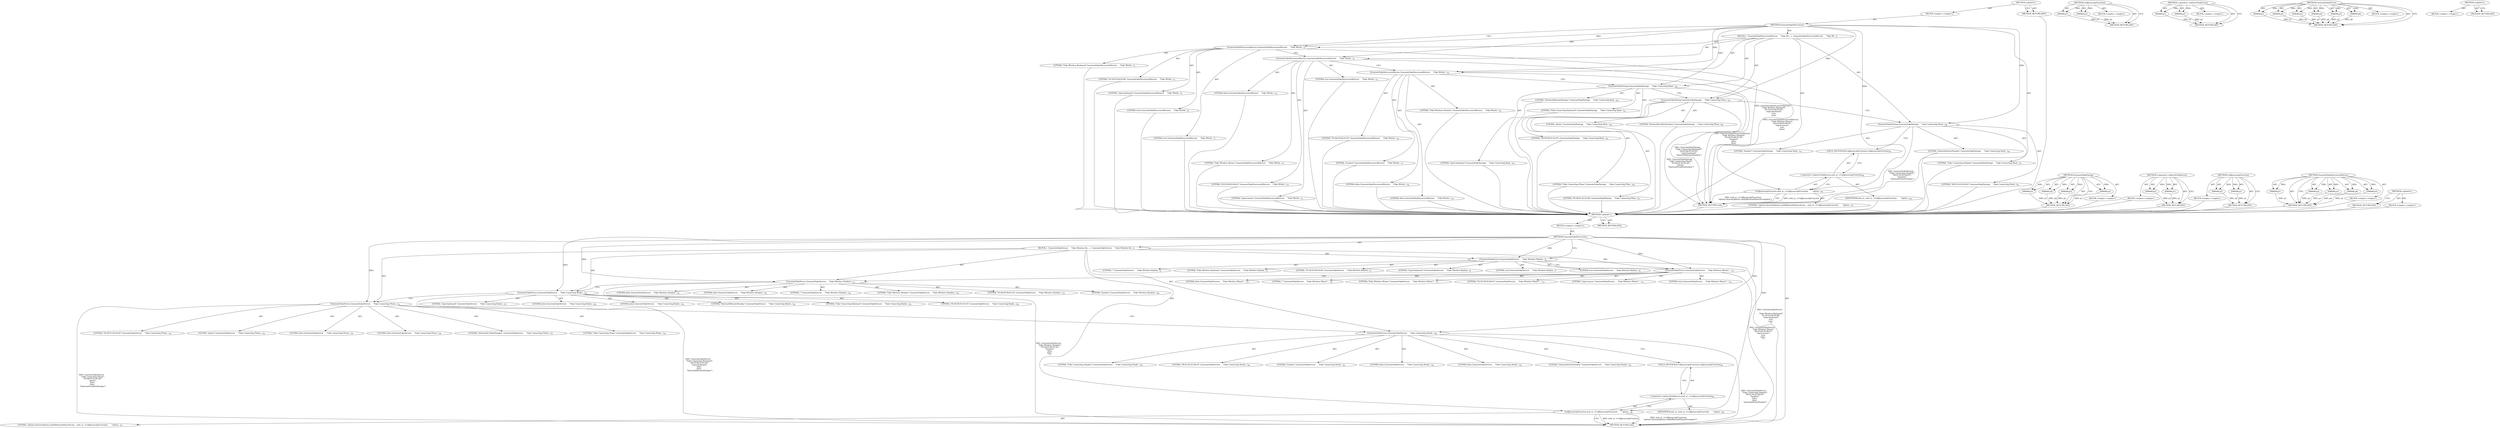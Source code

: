 digraph "&lt;global&gt;" {
vulnerable_6 [label=<(METHOD,&lt;global&gt;)<SUB>1</SUB>>];
vulnerable_7 [label=<(BLOCK,&lt;empty&gt;,&lt;empty&gt;)<SUB>1</SUB>>];
vulnerable_8 [label=<(METHOD,GenerateFakeDeviceList)<SUB>1</SUB>>];
vulnerable_9 [label=<(BLOCK,{
  GenerateFakeDiscoveredDevice(
     &quot;Fake Wi...,{
  GenerateFakeDiscoveredDevice(
     &quot;Fake Wi...)<SUB>1</SUB>>];
vulnerable_10 [label=<(GenerateFakeDiscoveredDevice,GenerateFakeDiscoveredDevice(
     &quot;Fake Wirele...)<SUB>2</SUB>>];
vulnerable_11 [label=<(LITERAL,&quot;Fake Wireless Keyboard&quot;,GenerateFakeDiscoveredDevice(
     &quot;Fake Wirele...)<SUB>3</SUB>>];
vulnerable_12 [label=<(LITERAL,&quot;01-02-03-04-05-06&quot;,GenerateFakeDiscoveredDevice(
     &quot;Fake Wirele...)<SUB>4</SUB>>];
vulnerable_13 [label=<(LITERAL,&quot;input-keyboard&quot;,GenerateFakeDiscoveredDevice(
     &quot;Fake Wirele...)<SUB>5</SUB>>];
vulnerable_14 [label=<(LITERAL,true,GenerateFakeDiscoveredDevice(
     &quot;Fake Wirele...)<SUB>6</SUB>>];
vulnerable_15 [label=<(LITERAL,true,GenerateFakeDiscoveredDevice(
     &quot;Fake Wirele...)<SUB>7</SUB>>];
vulnerable_16 [label=<(GenerateFakeDiscoveredDevice,GenerateFakeDiscoveredDevice(
     &quot;Fake Wirele...)<SUB>8</SUB>>];
vulnerable_17 [label=<(LITERAL,&quot;Fake Wireless Mouse&quot;,GenerateFakeDiscoveredDevice(
     &quot;Fake Wirele...)<SUB>9</SUB>>];
vulnerable_18 [label=<(LITERAL,&quot;02-03-04-05-06-01&quot;,GenerateFakeDiscoveredDevice(
     &quot;Fake Wirele...)<SUB>10</SUB>>];
vulnerable_19 [label=<(LITERAL,&quot;input-mouse&quot;,GenerateFakeDiscoveredDevice(
     &quot;Fake Wirele...)<SUB>11</SUB>>];
vulnerable_20 [label=<(LITERAL,true,GenerateFakeDiscoveredDevice(
     &quot;Fake Wirele...)<SUB>12</SUB>>];
vulnerable_21 [label=<(LITERAL,false,GenerateFakeDiscoveredDevice(
     &quot;Fake Wirele...)<SUB>13</SUB>>];
vulnerable_22 [label=<(GenerateFakeDiscoveredDevice,GenerateFakeDiscoveredDevice(
     &quot;Fake Wirele...)<SUB>14</SUB>>];
vulnerable_23 [label=<(LITERAL,&quot;Fake Wireless Headset&quot;,GenerateFakeDiscoveredDevice(
     &quot;Fake Wirele...)<SUB>15</SUB>>];
vulnerable_24 [label=<(LITERAL,&quot;03-04-05-06-01-02&quot;,GenerateFakeDiscoveredDevice(
     &quot;Fake Wirele...)<SUB>16</SUB>>];
vulnerable_25 [label=<(LITERAL,&quot;headset&quot;,GenerateFakeDiscoveredDevice(
     &quot;Fake Wirele...)<SUB>17</SUB>>];
vulnerable_26 [label=<(LITERAL,false,GenerateFakeDiscoveredDevice(
     &quot;Fake Wirele...)<SUB>18</SUB>>];
vulnerable_27 [label=<(LITERAL,false,GenerateFakeDiscoveredDevice(
     &quot;Fake Wirele...)<SUB>19</SUB>>];
vulnerable_28 [label=<(GenerateFakePairing,GenerateFakePairing(
     &quot;Fake Connecting Keyb...)<SUB>20</SUB>>];
vulnerable_29 [label=<(LITERAL,&quot;Fake Connecting Keyboard&quot;,GenerateFakePairing(
     &quot;Fake Connecting Keyb...)<SUB>21</SUB>>];
vulnerable_30 [label=<(LITERAL,&quot;04-05-06-01-02-03&quot;,GenerateFakePairing(
     &quot;Fake Connecting Keyb...)<SUB>22</SUB>>];
vulnerable_31 [label=<(LITERAL,&quot;input-keyboard&quot;,GenerateFakePairing(
     &quot;Fake Connecting Keyb...)<SUB>23</SUB>>];
vulnerable_32 [label=<(LITERAL,&quot;bluetoothRemotePasskey&quot;,GenerateFakePairing(
     &quot;Fake Connecting Keyb...)<SUB>24</SUB>>];
vulnerable_33 [label=<(GenerateFakePairing,GenerateFakePairing(
     &quot;Fake Connecting Phon...)<SUB>25</SUB>>];
vulnerable_34 [label=<(LITERAL,&quot;Fake Connecting Phone&quot;,GenerateFakePairing(
     &quot;Fake Connecting Phon...)<SUB>26</SUB>>];
vulnerable_35 [label=<(LITERAL,&quot;05-06-01-02-03-04&quot;,GenerateFakePairing(
     &quot;Fake Connecting Phon...)<SUB>27</SUB>>];
vulnerable_36 [label=<(LITERAL,&quot;phone&quot;,GenerateFakePairing(
     &quot;Fake Connecting Phon...)<SUB>28</SUB>>];
vulnerable_37 [label=<(LITERAL,&quot;bluetoothConfirmPasskey&quot;,GenerateFakePairing(
     &quot;Fake Connecting Phon...)<SUB>29</SUB>>];
vulnerable_38 [label=<(GenerateFakePairing,GenerateFakePairing(
     &quot;Fake Connecting Head...)<SUB>30</SUB>>];
vulnerable_39 [label=<(LITERAL,&quot;Fake Connecting Headset&quot;,GenerateFakePairing(
     &quot;Fake Connecting Head...)<SUB>31</SUB>>];
vulnerable_40 [label=<(LITERAL,&quot;06-01-02-03-04-05&quot;,GenerateFakePairing(
     &quot;Fake Connecting Head...)<SUB>32</SUB>>];
vulnerable_41 [label=<(LITERAL,&quot;headset&quot;,GenerateFakePairing(
     &quot;Fake Connecting Head...)<SUB>33</SUB>>];
vulnerable_42 [label=<(LITERAL,&quot;bluetoothEnterPasskey&quot;,GenerateFakePairing(
     &quot;Fake Connecting Head...)<SUB>34</SUB>>];
vulnerable_43 [label=<(CallJavascriptFunction,web_ui_-&gt;CallJavascriptFunction(
       &quot;option...)<SUB>36</SUB>>];
vulnerable_44 [label=<(&lt;operator&gt;.indirectFieldAccess,web_ui_-&gt;CallJavascriptFunction)<SUB>36</SUB>>];
vulnerable_45 [label=<(IDENTIFIER,web_ui_,web_ui_-&gt;CallJavascriptFunction(
       &quot;option...)<SUB>36</SUB>>];
vulnerable_46 [label=<(FIELD_IDENTIFIER,CallJavascriptFunction,CallJavascriptFunction)<SUB>36</SUB>>];
vulnerable_47 [label=<(LITERAL,&quot;options.SystemOptions.notifyBluetoothSearchCom...,web_ui_-&gt;CallJavascriptFunction(
       &quot;option...)<SUB>37</SUB>>];
vulnerable_48 [label=<(METHOD_RETURN,void)<SUB>1</SUB>>];
vulnerable_50 [label=<(METHOD_RETURN,ANY)<SUB>1</SUB>>];
vulnerable_95 [label=<(METHOD,GenerateFakePairing)>];
vulnerable_96 [label=<(PARAM,p1)>];
vulnerable_97 [label=<(PARAM,p2)>];
vulnerable_98 [label=<(PARAM,p3)>];
vulnerable_99 [label=<(PARAM,p4)>];
vulnerable_100 [label=<(BLOCK,&lt;empty&gt;,&lt;empty&gt;)>];
vulnerable_101 [label=<(METHOD_RETURN,ANY)>];
vulnerable_107 [label=<(METHOD,&lt;operator&gt;.indirectFieldAccess)>];
vulnerable_108 [label=<(PARAM,p1)>];
vulnerable_109 [label=<(PARAM,p2)>];
vulnerable_110 [label=<(BLOCK,&lt;empty&gt;,&lt;empty&gt;)>];
vulnerable_111 [label=<(METHOD_RETURN,ANY)>];
vulnerable_102 [label=<(METHOD,CallJavascriptFunction)>];
vulnerable_103 [label=<(PARAM,p1)>];
vulnerable_104 [label=<(PARAM,p2)>];
vulnerable_105 [label=<(BLOCK,&lt;empty&gt;,&lt;empty&gt;)>];
vulnerable_106 [label=<(METHOD_RETURN,ANY)>];
vulnerable_87 [label=<(METHOD,GenerateFakeDiscoveredDevice)>];
vulnerable_88 [label=<(PARAM,p1)>];
vulnerable_89 [label=<(PARAM,p2)>];
vulnerable_90 [label=<(PARAM,p3)>];
vulnerable_91 [label=<(PARAM,p4)>];
vulnerable_92 [label=<(PARAM,p5)>];
vulnerable_93 [label=<(BLOCK,&lt;empty&gt;,&lt;empty&gt;)>];
vulnerable_94 [label=<(METHOD_RETURN,ANY)>];
vulnerable_81 [label=<(METHOD,&lt;global&gt;)<SUB>1</SUB>>];
vulnerable_82 [label=<(BLOCK,&lt;empty&gt;,&lt;empty&gt;)>];
vulnerable_83 [label=<(METHOD_RETURN,ANY)>];
fixed_6 [label=<(METHOD,&lt;global&gt;)<SUB>1</SUB>>];
fixed_7 [label=<(BLOCK,&lt;empty&gt;,&lt;empty&gt;)<SUB>1</SUB>>];
fixed_8 [label=<(METHOD,GenerateFakeDeviceList)<SUB>1</SUB>>];
fixed_9 [label=<(BLOCK,{
  GenerateFakeDevice(

     &quot;Fake Wireless Ke...,{
  GenerateFakeDevice(

     &quot;Fake Wireless Ke...)<SUB>1</SUB>>];
fixed_10 [label=<(GenerateFakeDevice,GenerateFakeDevice(

     &quot;Fake Wireless Keyboa...)<SUB>2</SUB>>];
fixed_11 [label=<(LITERAL,&quot;Fake Wireless Keyboard&quot;,GenerateFakeDevice(

     &quot;Fake Wireless Keyboa...)<SUB>4</SUB>>];
fixed_12 [label=<(LITERAL,&quot;01-02-03-04-05-06&quot;,GenerateFakeDevice(

     &quot;Fake Wireless Keyboa...)<SUB>5</SUB>>];
fixed_13 [label=<(LITERAL,&quot;input-keyboard&quot;,GenerateFakeDevice(

     &quot;Fake Wireless Keyboa...)<SUB>6</SUB>>];
fixed_14 [label=<(LITERAL,true,GenerateFakeDevice(

     &quot;Fake Wireless Keyboa...)<SUB>7</SUB>>];
fixed_15 [label=<(LITERAL,true,GenerateFakeDevice(

     &quot;Fake Wireless Keyboa...)<SUB>8</SUB>>];
fixed_16 [label=<(LITERAL,&quot;&quot;,GenerateFakeDevice(

     &quot;Fake Wireless Keyboa...)<SUB>9</SUB>>];
fixed_17 [label=<(GenerateFakeDevice,GenerateFakeDevice(
     &quot;Fake Wireless Mouse&quot;,...)<SUB>10</SUB>>];
fixed_18 [label=<(LITERAL,&quot;Fake Wireless Mouse&quot;,GenerateFakeDevice(
     &quot;Fake Wireless Mouse&quot;,...)<SUB>11</SUB>>];
fixed_19 [label=<(LITERAL,&quot;02-03-04-05-06-01&quot;,GenerateFakeDevice(
     &quot;Fake Wireless Mouse&quot;,...)<SUB>12</SUB>>];
fixed_20 [label=<(LITERAL,&quot;input-mouse&quot;,GenerateFakeDevice(
     &quot;Fake Wireless Mouse&quot;,...)<SUB>13</SUB>>];
fixed_21 [label=<(LITERAL,true,GenerateFakeDevice(
     &quot;Fake Wireless Mouse&quot;,...)<SUB>14</SUB>>];
fixed_22 [label=<(LITERAL,false,GenerateFakeDevice(
     &quot;Fake Wireless Mouse&quot;,...)<SUB>15</SUB>>];
fixed_23 [label=<(LITERAL,&quot;&quot;,GenerateFakeDevice(
     &quot;Fake Wireless Mouse&quot;,...)<SUB>16</SUB>>];
fixed_24 [label=<(GenerateFakeDevice,GenerateFakeDevice(
     &quot;Fake Wireless Headset...)<SUB>17</SUB>>];
fixed_25 [label=<(LITERAL,&quot;Fake Wireless Headset&quot;,GenerateFakeDevice(
     &quot;Fake Wireless Headset...)<SUB>18</SUB>>];
fixed_26 [label=<(LITERAL,&quot;03-04-05-06-01-02&quot;,GenerateFakeDevice(
     &quot;Fake Wireless Headset...)<SUB>19</SUB>>];
fixed_27 [label=<(LITERAL,&quot;headset&quot;,GenerateFakeDevice(
     &quot;Fake Wireless Headset...)<SUB>20</SUB>>];
fixed_28 [label=<(LITERAL,false,GenerateFakeDevice(
     &quot;Fake Wireless Headset...)<SUB>21</SUB>>];
fixed_29 [label=<(LITERAL,false,GenerateFakeDevice(
     &quot;Fake Wireless Headset...)<SUB>22</SUB>>];
fixed_30 [label=<(LITERAL,&quot;&quot;,GenerateFakeDevice(
     &quot;Fake Wireless Headset...)<SUB>23</SUB>>];
fixed_31 [label=<(GenerateFakeDevice,GenerateFakeDevice(
     &quot;Fake Connecting Keybo...)<SUB>24</SUB>>];
fixed_32 [label=<(LITERAL,&quot;Fake Connecting Keyboard&quot;,GenerateFakeDevice(
     &quot;Fake Connecting Keybo...)<SUB>25</SUB>>];
fixed_33 [label=<(LITERAL,&quot;04-05-06-01-02-03&quot;,GenerateFakeDevice(
     &quot;Fake Connecting Keybo...)<SUB>26</SUB>>];
fixed_34 [label=<(LITERAL,&quot;input-keyboard&quot;,GenerateFakeDevice(
     &quot;Fake Connecting Keybo...)<SUB>27</SUB>>];
fixed_35 [label=<(LITERAL,false,GenerateFakeDevice(
     &quot;Fake Connecting Keybo...)<SUB>28</SUB>>];
fixed_36 [label=<(LITERAL,false,GenerateFakeDevice(
     &quot;Fake Connecting Keybo...)<SUB>29</SUB>>];
fixed_37 [label=<(LITERAL,&quot;bluetoothRemotePasskey&quot;,GenerateFakeDevice(
     &quot;Fake Connecting Keybo...)<SUB>30</SUB>>];
fixed_38 [label=<(GenerateFakeDevice,GenerateFakeDevice(
     &quot;Fake Connecting Phone...)<SUB>31</SUB>>];
fixed_39 [label=<(LITERAL,&quot;Fake Connecting Phone&quot;,GenerateFakeDevice(
     &quot;Fake Connecting Phone...)<SUB>32</SUB>>];
fixed_40 [label=<(LITERAL,&quot;05-06-01-02-03-04&quot;,GenerateFakeDevice(
     &quot;Fake Connecting Phone...)<SUB>33</SUB>>];
fixed_41 [label=<(LITERAL,&quot;phone&quot;,GenerateFakeDevice(
     &quot;Fake Connecting Phone...)<SUB>34</SUB>>];
fixed_42 [label=<(LITERAL,false,GenerateFakeDevice(
     &quot;Fake Connecting Phone...)<SUB>35</SUB>>];
fixed_43 [label=<(LITERAL,false,GenerateFakeDevice(
     &quot;Fake Connecting Phone...)<SUB>36</SUB>>];
fixed_44 [label=<(LITERAL,&quot;bluetoothConfirmPasskey&quot;,GenerateFakeDevice(
     &quot;Fake Connecting Phone...)<SUB>37</SUB>>];
fixed_45 [label=<(GenerateFakeDevice,GenerateFakeDevice(
     &quot;Fake Connecting Heads...)<SUB>38</SUB>>];
fixed_46 [label=<(LITERAL,&quot;Fake Connecting Headset&quot;,GenerateFakeDevice(
     &quot;Fake Connecting Heads...)<SUB>39</SUB>>];
fixed_47 [label=<(LITERAL,&quot;06-01-02-03-04-05&quot;,GenerateFakeDevice(
     &quot;Fake Connecting Heads...)<SUB>40</SUB>>];
fixed_48 [label=<(LITERAL,&quot;headset&quot;,GenerateFakeDevice(
     &quot;Fake Connecting Heads...)<SUB>41</SUB>>];
fixed_49 [label=<(LITERAL,false,GenerateFakeDevice(
     &quot;Fake Connecting Heads...)<SUB>42</SUB>>];
fixed_50 [label=<(LITERAL,false,GenerateFakeDevice(
     &quot;Fake Connecting Heads...)<SUB>43</SUB>>];
fixed_51 [label=<(LITERAL,&quot;bluetoothEnterPasskey&quot;,GenerateFakeDevice(
     &quot;Fake Connecting Heads...)<SUB>44</SUB>>];
fixed_52 [label=<(CallJavascriptFunction,web_ui_-&gt;CallJavascriptFunction(
       &quot;option...)<SUB>46</SUB>>];
fixed_53 [label=<(&lt;operator&gt;.indirectFieldAccess,web_ui_-&gt;CallJavascriptFunction)<SUB>46</SUB>>];
fixed_54 [label=<(IDENTIFIER,web_ui_,web_ui_-&gt;CallJavascriptFunction(
       &quot;option...)<SUB>46</SUB>>];
fixed_55 [label=<(FIELD_IDENTIFIER,CallJavascriptFunction,CallJavascriptFunction)<SUB>46</SUB>>];
fixed_56 [label=<(LITERAL,&quot;options.SystemOptions.notifyBluetoothSearchCom...,web_ui_-&gt;CallJavascriptFunction(
       &quot;option...)<SUB>47</SUB>>];
fixed_57 [label=<(METHOD_RETURN,void)<SUB>1</SUB>>];
fixed_59 [label=<(METHOD_RETURN,ANY)<SUB>1</SUB>>];
fixed_107 [label=<(METHOD,CallJavascriptFunction)>];
fixed_108 [label=<(PARAM,p1)>];
fixed_109 [label=<(PARAM,p2)>];
fixed_110 [label=<(BLOCK,&lt;empty&gt;,&lt;empty&gt;)>];
fixed_111 [label=<(METHOD_RETURN,ANY)>];
fixed_112 [label=<(METHOD,&lt;operator&gt;.indirectFieldAccess)>];
fixed_113 [label=<(PARAM,p1)>];
fixed_114 [label=<(PARAM,p2)>];
fixed_115 [label=<(BLOCK,&lt;empty&gt;,&lt;empty&gt;)>];
fixed_116 [label=<(METHOD_RETURN,ANY)>];
fixed_98 [label=<(METHOD,GenerateFakeDevice)>];
fixed_99 [label=<(PARAM,p1)>];
fixed_100 [label=<(PARAM,p2)>];
fixed_101 [label=<(PARAM,p3)>];
fixed_102 [label=<(PARAM,p4)>];
fixed_103 [label=<(PARAM,p5)>];
fixed_104 [label=<(PARAM,p6)>];
fixed_105 [label=<(BLOCK,&lt;empty&gt;,&lt;empty&gt;)>];
fixed_106 [label=<(METHOD_RETURN,ANY)>];
fixed_92 [label=<(METHOD,&lt;global&gt;)<SUB>1</SUB>>];
fixed_93 [label=<(BLOCK,&lt;empty&gt;,&lt;empty&gt;)>];
fixed_94 [label=<(METHOD_RETURN,ANY)>];
vulnerable_6 -> vulnerable_7  [key=0, label="AST: "];
vulnerable_6 -> vulnerable_50  [key=0, label="AST: "];
vulnerable_6 -> vulnerable_50  [key=1, label="CFG: "];
vulnerable_7 -> vulnerable_8  [key=0, label="AST: "];
vulnerable_8 -> vulnerable_9  [key=0, label="AST: "];
vulnerable_8 -> vulnerable_48  [key=0, label="AST: "];
vulnerable_8 -> vulnerable_10  [key=0, label="CFG: "];
vulnerable_8 -> vulnerable_10  [key=1, label="DDG: "];
vulnerable_8 -> vulnerable_16  [key=0, label="DDG: "];
vulnerable_8 -> vulnerable_22  [key=0, label="DDG: "];
vulnerable_8 -> vulnerable_28  [key=0, label="DDG: "];
vulnerable_8 -> vulnerable_33  [key=0, label="DDG: "];
vulnerable_8 -> vulnerable_38  [key=0, label="DDG: "];
vulnerable_8 -> vulnerable_43  [key=0, label="DDG: "];
vulnerable_9 -> vulnerable_10  [key=0, label="AST: "];
vulnerable_9 -> vulnerable_16  [key=0, label="AST: "];
vulnerable_9 -> vulnerable_22  [key=0, label="AST: "];
vulnerable_9 -> vulnerable_28  [key=0, label="AST: "];
vulnerable_9 -> vulnerable_33  [key=0, label="AST: "];
vulnerable_9 -> vulnerable_38  [key=0, label="AST: "];
vulnerable_9 -> vulnerable_43  [key=0, label="AST: "];
vulnerable_10 -> vulnerable_11  [key=0, label="AST: "];
vulnerable_10 -> vulnerable_12  [key=0, label="AST: "];
vulnerable_10 -> vulnerable_13  [key=0, label="AST: "];
vulnerable_10 -> vulnerable_14  [key=0, label="AST: "];
vulnerable_10 -> vulnerable_15  [key=0, label="AST: "];
vulnerable_10 -> vulnerable_16  [key=0, label="CFG: "];
vulnerable_10 -> vulnerable_48  [key=0, label="DDG: GenerateFakeDiscoveredDevice(
     &quot;Fake Wireless Keyboard&quot;,
     &quot;01-02-03-04-05-06&quot;,
     &quot;input-keyboard&quot;,
     true,
    true)"];
vulnerable_11 -> fixed_6  [key=0];
vulnerable_12 -> fixed_6  [key=0];
vulnerable_13 -> fixed_6  [key=0];
vulnerable_14 -> fixed_6  [key=0];
vulnerable_15 -> fixed_6  [key=0];
vulnerable_16 -> vulnerable_17  [key=0, label="AST: "];
vulnerable_16 -> vulnerable_18  [key=0, label="AST: "];
vulnerable_16 -> vulnerable_19  [key=0, label="AST: "];
vulnerable_16 -> vulnerable_20  [key=0, label="AST: "];
vulnerable_16 -> vulnerable_21  [key=0, label="AST: "];
vulnerable_16 -> vulnerable_22  [key=0, label="CFG: "];
vulnerable_16 -> vulnerable_48  [key=0, label="DDG: GenerateFakeDiscoveredDevice(
     &quot;Fake Wireless Mouse&quot;,
     &quot;02-03-04-05-06-01&quot;,
     &quot;input-mouse&quot;,
     true,
    false)"];
vulnerable_17 -> fixed_6  [key=0];
vulnerable_18 -> fixed_6  [key=0];
vulnerable_19 -> fixed_6  [key=0];
vulnerable_20 -> fixed_6  [key=0];
vulnerable_21 -> fixed_6  [key=0];
vulnerable_22 -> vulnerable_23  [key=0, label="AST: "];
vulnerable_22 -> vulnerable_24  [key=0, label="AST: "];
vulnerable_22 -> vulnerable_25  [key=0, label="AST: "];
vulnerable_22 -> vulnerable_26  [key=0, label="AST: "];
vulnerable_22 -> vulnerable_27  [key=0, label="AST: "];
vulnerable_22 -> vulnerable_28  [key=0, label="CFG: "];
vulnerable_22 -> vulnerable_48  [key=0, label="DDG: GenerateFakeDiscoveredDevice(
     &quot;Fake Wireless Headset&quot;,
     &quot;03-04-05-06-01-02&quot;,
     &quot;headset&quot;,
     false,
    false)"];
vulnerable_23 -> fixed_6  [key=0];
vulnerable_24 -> fixed_6  [key=0];
vulnerable_25 -> fixed_6  [key=0];
vulnerable_26 -> fixed_6  [key=0];
vulnerable_27 -> fixed_6  [key=0];
vulnerable_28 -> vulnerable_29  [key=0, label="AST: "];
vulnerable_28 -> vulnerable_30  [key=0, label="AST: "];
vulnerable_28 -> vulnerable_31  [key=0, label="AST: "];
vulnerable_28 -> vulnerable_32  [key=0, label="AST: "];
vulnerable_28 -> vulnerable_33  [key=0, label="CFG: "];
vulnerable_28 -> vulnerable_48  [key=0, label="DDG: GenerateFakePairing(
     &quot;Fake Connecting Keyboard&quot;,
     &quot;04-05-06-01-02-03&quot;,
     &quot;input-keyboard&quot;,
     &quot;bluetoothRemotePasskey&quot;)"];
vulnerable_29 -> fixed_6  [key=0];
vulnerable_30 -> fixed_6  [key=0];
vulnerable_31 -> fixed_6  [key=0];
vulnerable_32 -> fixed_6  [key=0];
vulnerable_33 -> vulnerable_34  [key=0, label="AST: "];
vulnerable_33 -> vulnerable_35  [key=0, label="AST: "];
vulnerable_33 -> vulnerable_36  [key=0, label="AST: "];
vulnerable_33 -> vulnerable_37  [key=0, label="AST: "];
vulnerable_33 -> vulnerable_38  [key=0, label="CFG: "];
vulnerable_33 -> vulnerable_48  [key=0, label="DDG: GenerateFakePairing(
     &quot;Fake Connecting Phone&quot;,
     &quot;05-06-01-02-03-04&quot;,
     &quot;phone&quot;,
     &quot;bluetoothConfirmPasskey&quot;)"];
vulnerable_34 -> fixed_6  [key=0];
vulnerable_35 -> fixed_6  [key=0];
vulnerable_36 -> fixed_6  [key=0];
vulnerable_37 -> fixed_6  [key=0];
vulnerable_38 -> vulnerable_39  [key=0, label="AST: "];
vulnerable_38 -> vulnerable_40  [key=0, label="AST: "];
vulnerable_38 -> vulnerable_41  [key=0, label="AST: "];
vulnerable_38 -> vulnerable_42  [key=0, label="AST: "];
vulnerable_38 -> vulnerable_46  [key=0, label="CFG: "];
vulnerable_38 -> vulnerable_48  [key=0, label="DDG: GenerateFakePairing(
     &quot;Fake Connecting Headset&quot;,
     &quot;06-01-02-03-04-05&quot;,
     &quot;headset&quot;,
     &quot;bluetoothEnterPasskey&quot;)"];
vulnerable_39 -> fixed_6  [key=0];
vulnerable_40 -> fixed_6  [key=0];
vulnerable_41 -> fixed_6  [key=0];
vulnerable_42 -> fixed_6  [key=0];
vulnerable_43 -> vulnerable_44  [key=0, label="AST: "];
vulnerable_43 -> vulnerable_47  [key=0, label="AST: "];
vulnerable_43 -> vulnerable_48  [key=0, label="CFG: "];
vulnerable_43 -> vulnerable_48  [key=1, label="DDG: web_ui_-&gt;CallJavascriptFunction"];
vulnerable_43 -> vulnerable_48  [key=2, label="DDG: web_ui_-&gt;CallJavascriptFunction(
       &quot;options.SystemOptions.notifyBluetoothSearchComplete&quot;)"];
vulnerable_44 -> vulnerable_45  [key=0, label="AST: "];
vulnerable_44 -> vulnerable_46  [key=0, label="AST: "];
vulnerable_44 -> vulnerable_43  [key=0, label="CFG: "];
vulnerable_45 -> fixed_6  [key=0];
vulnerable_46 -> vulnerable_44  [key=0, label="CFG: "];
vulnerable_47 -> fixed_6  [key=0];
vulnerable_48 -> fixed_6  [key=0];
vulnerable_50 -> fixed_6  [key=0];
vulnerable_95 -> vulnerable_96  [key=0, label="AST: "];
vulnerable_95 -> vulnerable_96  [key=1, label="DDG: "];
vulnerable_95 -> vulnerable_100  [key=0, label="AST: "];
vulnerable_95 -> vulnerable_97  [key=0, label="AST: "];
vulnerable_95 -> vulnerable_97  [key=1, label="DDG: "];
vulnerable_95 -> vulnerable_101  [key=0, label="AST: "];
vulnerable_95 -> vulnerable_101  [key=1, label="CFG: "];
vulnerable_95 -> vulnerable_98  [key=0, label="AST: "];
vulnerable_95 -> vulnerable_98  [key=1, label="DDG: "];
vulnerable_95 -> vulnerable_99  [key=0, label="AST: "];
vulnerable_95 -> vulnerable_99  [key=1, label="DDG: "];
vulnerable_96 -> vulnerable_101  [key=0, label="DDG: p1"];
vulnerable_97 -> vulnerable_101  [key=0, label="DDG: p2"];
vulnerable_98 -> vulnerable_101  [key=0, label="DDG: p3"];
vulnerable_99 -> vulnerable_101  [key=0, label="DDG: p4"];
vulnerable_100 -> fixed_6  [key=0];
vulnerable_101 -> fixed_6  [key=0];
vulnerable_107 -> vulnerable_108  [key=0, label="AST: "];
vulnerable_107 -> vulnerable_108  [key=1, label="DDG: "];
vulnerable_107 -> vulnerable_110  [key=0, label="AST: "];
vulnerable_107 -> vulnerable_109  [key=0, label="AST: "];
vulnerable_107 -> vulnerable_109  [key=1, label="DDG: "];
vulnerable_107 -> vulnerable_111  [key=0, label="AST: "];
vulnerable_107 -> vulnerable_111  [key=1, label="CFG: "];
vulnerable_108 -> vulnerable_111  [key=0, label="DDG: p1"];
vulnerable_109 -> vulnerable_111  [key=0, label="DDG: p2"];
vulnerable_110 -> fixed_6  [key=0];
vulnerable_111 -> fixed_6  [key=0];
vulnerable_102 -> vulnerable_103  [key=0, label="AST: "];
vulnerable_102 -> vulnerable_103  [key=1, label="DDG: "];
vulnerable_102 -> vulnerable_105  [key=0, label="AST: "];
vulnerable_102 -> vulnerable_104  [key=0, label="AST: "];
vulnerable_102 -> vulnerable_104  [key=1, label="DDG: "];
vulnerable_102 -> vulnerable_106  [key=0, label="AST: "];
vulnerable_102 -> vulnerable_106  [key=1, label="CFG: "];
vulnerable_103 -> vulnerable_106  [key=0, label="DDG: p1"];
vulnerable_104 -> vulnerable_106  [key=0, label="DDG: p2"];
vulnerable_105 -> fixed_6  [key=0];
vulnerable_106 -> fixed_6  [key=0];
vulnerable_87 -> vulnerable_88  [key=0, label="AST: "];
vulnerable_87 -> vulnerable_88  [key=1, label="DDG: "];
vulnerable_87 -> vulnerable_93  [key=0, label="AST: "];
vulnerable_87 -> vulnerable_89  [key=0, label="AST: "];
vulnerable_87 -> vulnerable_89  [key=1, label="DDG: "];
vulnerable_87 -> vulnerable_94  [key=0, label="AST: "];
vulnerable_87 -> vulnerable_94  [key=1, label="CFG: "];
vulnerable_87 -> vulnerable_90  [key=0, label="AST: "];
vulnerable_87 -> vulnerable_90  [key=1, label="DDG: "];
vulnerable_87 -> vulnerable_91  [key=0, label="AST: "];
vulnerable_87 -> vulnerable_91  [key=1, label="DDG: "];
vulnerable_87 -> vulnerable_92  [key=0, label="AST: "];
vulnerable_87 -> vulnerable_92  [key=1, label="DDG: "];
vulnerable_88 -> vulnerable_94  [key=0, label="DDG: p1"];
vulnerable_89 -> vulnerable_94  [key=0, label="DDG: p2"];
vulnerable_90 -> vulnerable_94  [key=0, label="DDG: p3"];
vulnerable_91 -> vulnerable_94  [key=0, label="DDG: p4"];
vulnerable_92 -> vulnerable_94  [key=0, label="DDG: p5"];
vulnerable_93 -> fixed_6  [key=0];
vulnerable_94 -> fixed_6  [key=0];
vulnerable_81 -> vulnerable_82  [key=0, label="AST: "];
vulnerable_81 -> vulnerable_83  [key=0, label="AST: "];
vulnerable_81 -> vulnerable_83  [key=1, label="CFG: "];
vulnerable_82 -> fixed_6  [key=0];
vulnerable_83 -> fixed_6  [key=0];
fixed_6 -> fixed_7  [key=0, label="AST: "];
fixed_6 -> fixed_59  [key=0, label="AST: "];
fixed_6 -> fixed_59  [key=1, label="CFG: "];
fixed_7 -> fixed_8  [key=0, label="AST: "];
fixed_8 -> fixed_9  [key=0, label="AST: "];
fixed_8 -> fixed_57  [key=0, label="AST: "];
fixed_8 -> fixed_10  [key=0, label="CFG: "];
fixed_8 -> fixed_10  [key=1, label="DDG: "];
fixed_8 -> fixed_17  [key=0, label="DDG: "];
fixed_8 -> fixed_24  [key=0, label="DDG: "];
fixed_8 -> fixed_31  [key=0, label="DDG: "];
fixed_8 -> fixed_38  [key=0, label="DDG: "];
fixed_8 -> fixed_45  [key=0, label="DDG: "];
fixed_8 -> fixed_52  [key=0, label="DDG: "];
fixed_9 -> fixed_10  [key=0, label="AST: "];
fixed_9 -> fixed_17  [key=0, label="AST: "];
fixed_9 -> fixed_24  [key=0, label="AST: "];
fixed_9 -> fixed_31  [key=0, label="AST: "];
fixed_9 -> fixed_38  [key=0, label="AST: "];
fixed_9 -> fixed_45  [key=0, label="AST: "];
fixed_9 -> fixed_52  [key=0, label="AST: "];
fixed_10 -> fixed_11  [key=0, label="AST: "];
fixed_10 -> fixed_12  [key=0, label="AST: "];
fixed_10 -> fixed_13  [key=0, label="AST: "];
fixed_10 -> fixed_14  [key=0, label="AST: "];
fixed_10 -> fixed_15  [key=0, label="AST: "];
fixed_10 -> fixed_16  [key=0, label="AST: "];
fixed_10 -> fixed_17  [key=0, label="CFG: "];
fixed_10 -> fixed_57  [key=0, label="DDG: GenerateFakeDevice(

     &quot;Fake Wireless Keyboard&quot;,
     &quot;01-02-03-04-05-06&quot;,
     &quot;input-keyboard&quot;,
     true,
    true,
    &quot;&quot;)"];
fixed_17 -> fixed_18  [key=0, label="AST: "];
fixed_17 -> fixed_19  [key=0, label="AST: "];
fixed_17 -> fixed_20  [key=0, label="AST: "];
fixed_17 -> fixed_21  [key=0, label="AST: "];
fixed_17 -> fixed_22  [key=0, label="AST: "];
fixed_17 -> fixed_23  [key=0, label="AST: "];
fixed_17 -> fixed_24  [key=0, label="CFG: "];
fixed_17 -> fixed_57  [key=0, label="DDG: GenerateFakeDevice(
     &quot;Fake Wireless Mouse&quot;,
     &quot;02-03-04-05-06-01&quot;,
     &quot;input-mouse&quot;,
     true,
    false,
    &quot;&quot;)"];
fixed_24 -> fixed_25  [key=0, label="AST: "];
fixed_24 -> fixed_26  [key=0, label="AST: "];
fixed_24 -> fixed_27  [key=0, label="AST: "];
fixed_24 -> fixed_28  [key=0, label="AST: "];
fixed_24 -> fixed_29  [key=0, label="AST: "];
fixed_24 -> fixed_30  [key=0, label="AST: "];
fixed_24 -> fixed_31  [key=0, label="CFG: "];
fixed_24 -> fixed_57  [key=0, label="DDG: GenerateFakeDevice(
     &quot;Fake Wireless Headset&quot;,
     &quot;03-04-05-06-01-02&quot;,
     &quot;headset&quot;,
     false,
    false,
    &quot;&quot;)"];
fixed_31 -> fixed_32  [key=0, label="AST: "];
fixed_31 -> fixed_33  [key=0, label="AST: "];
fixed_31 -> fixed_34  [key=0, label="AST: "];
fixed_31 -> fixed_35  [key=0, label="AST: "];
fixed_31 -> fixed_36  [key=0, label="AST: "];
fixed_31 -> fixed_37  [key=0, label="AST: "];
fixed_31 -> fixed_38  [key=0, label="CFG: "];
fixed_31 -> fixed_57  [key=0, label="DDG: GenerateFakeDevice(
     &quot;Fake Connecting Keyboard&quot;,
     &quot;04-05-06-01-02-03&quot;,
     &quot;input-keyboard&quot;,
    false,
    false,
     &quot;bluetoothRemotePasskey&quot;)"];
fixed_38 -> fixed_39  [key=0, label="AST: "];
fixed_38 -> fixed_40  [key=0, label="AST: "];
fixed_38 -> fixed_41  [key=0, label="AST: "];
fixed_38 -> fixed_42  [key=0, label="AST: "];
fixed_38 -> fixed_43  [key=0, label="AST: "];
fixed_38 -> fixed_44  [key=0, label="AST: "];
fixed_38 -> fixed_45  [key=0, label="CFG: "];
fixed_38 -> fixed_57  [key=0, label="DDG: GenerateFakeDevice(
     &quot;Fake Connecting Phone&quot;,
     &quot;05-06-01-02-03-04&quot;,
     &quot;phone&quot;,
    false,
    false,
     &quot;bluetoothConfirmPasskey&quot;)"];
fixed_45 -> fixed_46  [key=0, label="AST: "];
fixed_45 -> fixed_47  [key=0, label="AST: "];
fixed_45 -> fixed_48  [key=0, label="AST: "];
fixed_45 -> fixed_49  [key=0, label="AST: "];
fixed_45 -> fixed_50  [key=0, label="AST: "];
fixed_45 -> fixed_51  [key=0, label="AST: "];
fixed_45 -> fixed_55  [key=0, label="CFG: "];
fixed_45 -> fixed_57  [key=0, label="DDG: GenerateFakeDevice(
     &quot;Fake Connecting Headset&quot;,
     &quot;06-01-02-03-04-05&quot;,
     &quot;headset&quot;,
    false,
    false,
     &quot;bluetoothEnterPasskey&quot;)"];
fixed_52 -> fixed_53  [key=0, label="AST: "];
fixed_52 -> fixed_56  [key=0, label="AST: "];
fixed_52 -> fixed_57  [key=0, label="CFG: "];
fixed_52 -> fixed_57  [key=1, label="DDG: web_ui_-&gt;CallJavascriptFunction"];
fixed_52 -> fixed_57  [key=2, label="DDG: web_ui_-&gt;CallJavascriptFunction(
       &quot;options.SystemOptions.notifyBluetoothSearchComplete&quot;)"];
fixed_53 -> fixed_54  [key=0, label="AST: "];
fixed_53 -> fixed_55  [key=0, label="AST: "];
fixed_53 -> fixed_52  [key=0, label="CFG: "];
fixed_55 -> fixed_53  [key=0, label="CFG: "];
fixed_107 -> fixed_108  [key=0, label="AST: "];
fixed_107 -> fixed_108  [key=1, label="DDG: "];
fixed_107 -> fixed_110  [key=0, label="AST: "];
fixed_107 -> fixed_109  [key=0, label="AST: "];
fixed_107 -> fixed_109  [key=1, label="DDG: "];
fixed_107 -> fixed_111  [key=0, label="AST: "];
fixed_107 -> fixed_111  [key=1, label="CFG: "];
fixed_108 -> fixed_111  [key=0, label="DDG: p1"];
fixed_109 -> fixed_111  [key=0, label="DDG: p2"];
fixed_112 -> fixed_113  [key=0, label="AST: "];
fixed_112 -> fixed_113  [key=1, label="DDG: "];
fixed_112 -> fixed_115  [key=0, label="AST: "];
fixed_112 -> fixed_114  [key=0, label="AST: "];
fixed_112 -> fixed_114  [key=1, label="DDG: "];
fixed_112 -> fixed_116  [key=0, label="AST: "];
fixed_112 -> fixed_116  [key=1, label="CFG: "];
fixed_113 -> fixed_116  [key=0, label="DDG: p1"];
fixed_114 -> fixed_116  [key=0, label="DDG: p2"];
fixed_98 -> fixed_99  [key=0, label="AST: "];
fixed_98 -> fixed_99  [key=1, label="DDG: "];
fixed_98 -> fixed_105  [key=0, label="AST: "];
fixed_98 -> fixed_100  [key=0, label="AST: "];
fixed_98 -> fixed_100  [key=1, label="DDG: "];
fixed_98 -> fixed_106  [key=0, label="AST: "];
fixed_98 -> fixed_106  [key=1, label="CFG: "];
fixed_98 -> fixed_101  [key=0, label="AST: "];
fixed_98 -> fixed_101  [key=1, label="DDG: "];
fixed_98 -> fixed_102  [key=0, label="AST: "];
fixed_98 -> fixed_102  [key=1, label="DDG: "];
fixed_98 -> fixed_103  [key=0, label="AST: "];
fixed_98 -> fixed_103  [key=1, label="DDG: "];
fixed_98 -> fixed_104  [key=0, label="AST: "];
fixed_98 -> fixed_104  [key=1, label="DDG: "];
fixed_99 -> fixed_106  [key=0, label="DDG: p1"];
fixed_100 -> fixed_106  [key=0, label="DDG: p2"];
fixed_101 -> fixed_106  [key=0, label="DDG: p3"];
fixed_102 -> fixed_106  [key=0, label="DDG: p4"];
fixed_103 -> fixed_106  [key=0, label="DDG: p5"];
fixed_104 -> fixed_106  [key=0, label="DDG: p6"];
fixed_92 -> fixed_93  [key=0, label="AST: "];
fixed_92 -> fixed_94  [key=0, label="AST: "];
fixed_92 -> fixed_94  [key=1, label="CFG: "];
}
